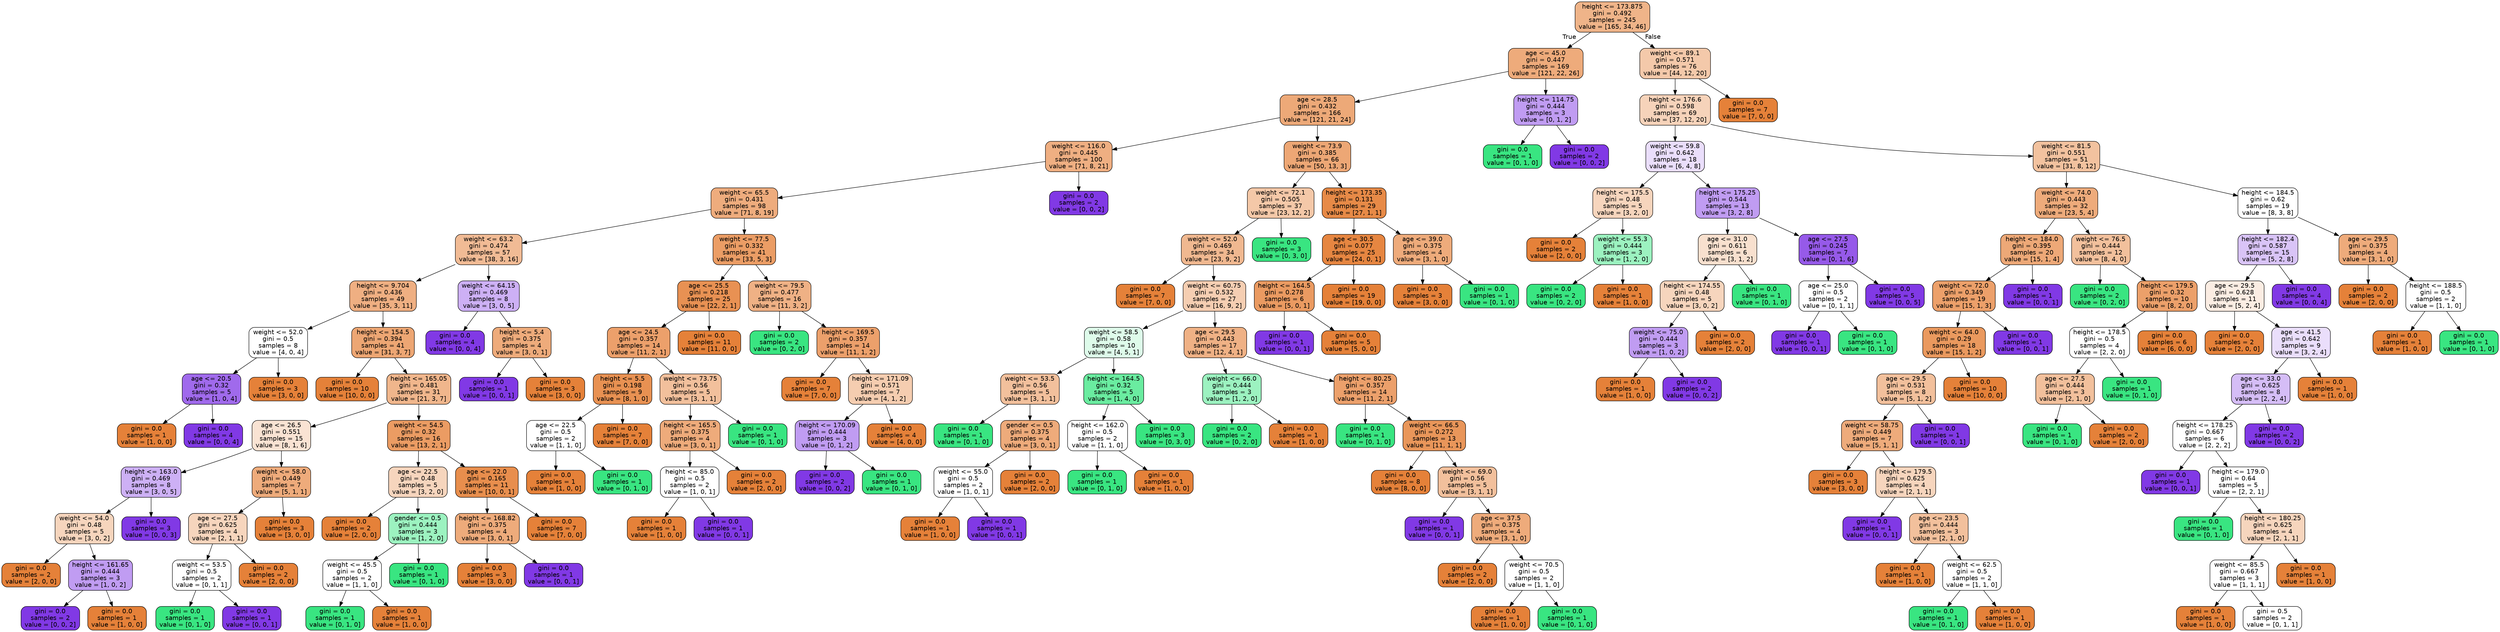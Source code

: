 digraph Tree {
node [shape=box, style="filled, rounded", color="black", fontname=helvetica] ;
edge [fontname=helvetica] ;
0 [label="height <= 173.875\ngini = 0.492\nsamples = 245\nvalue = [165, 34, 46]", fillcolor="#efb489"] ;
1 [label="age <= 45.0\ngini = 0.447\nsamples = 169\nvalue = [121, 22, 26]", fillcolor="#eeab7b"] ;
0 -> 1 [labeldistance=2.5, labelangle=45, headlabel="True"] ;
2 [label="age <= 28.5\ngini = 0.432\nsamples = 166\nvalue = [121, 21, 24]", fillcolor="#eda978"] ;
1 -> 2 ;
3 [label="weight <= 116.0\ngini = 0.445\nsamples = 100\nvalue = [71, 8, 21]", fillcolor="#efaf82"] ;
2 -> 3 ;
4 [label="weight <= 65.5\ngini = 0.431\nsamples = 98\nvalue = [71, 8, 19]", fillcolor="#eeac7d"] ;
3 -> 4 ;
5 [label="weight <= 63.2\ngini = 0.474\nsamples = 57\nvalue = [38, 3, 16]", fillcolor="#f1bb95"] ;
4 -> 5 ;
6 [label="height <= 9.704\ngini = 0.436\nsamples = 49\nvalue = [35, 3, 11]", fillcolor="#efaf82"] ;
5 -> 6 ;
7 [label="weight <= 52.0\ngini = 0.5\nsamples = 8\nvalue = [4, 0, 4]", fillcolor="#ffffff"] ;
6 -> 7 ;
8 [label="age <= 20.5\ngini = 0.32\nsamples = 5\nvalue = [1, 0, 4]", fillcolor="#a06aec"] ;
7 -> 8 ;
9 [label="gini = 0.0\nsamples = 1\nvalue = [1, 0, 0]", fillcolor="#e58139"] ;
8 -> 9 ;
10 [label="gini = 0.0\nsamples = 4\nvalue = [0, 0, 4]", fillcolor="#8139e5"] ;
8 -> 10 ;
11 [label="gini = 0.0\nsamples = 3\nvalue = [3, 0, 0]", fillcolor="#e58139"] ;
7 -> 11 ;
12 [label="height <= 154.5\ngini = 0.394\nsamples = 41\nvalue = [31, 3, 7]", fillcolor="#eda673"] ;
6 -> 12 ;
13 [label="gini = 0.0\nsamples = 10\nvalue = [10, 0, 0]", fillcolor="#e58139"] ;
12 -> 13 ;
14 [label="height <= 165.05\ngini = 0.481\nsamples = 31\nvalue = [21, 3, 7]", fillcolor="#f0b68c"] ;
12 -> 14 ;
15 [label="age <= 26.5\ngini = 0.551\nsamples = 15\nvalue = [8, 1, 6]", fillcolor="#f9e3d3"] ;
14 -> 15 ;
16 [label="height <= 163.0\ngini = 0.469\nsamples = 8\nvalue = [3, 0, 5]", fillcolor="#cdb0f5"] ;
15 -> 16 ;
17 [label="weight <= 54.0\ngini = 0.48\nsamples = 5\nvalue = [3, 0, 2]", fillcolor="#f6d5bd"] ;
16 -> 17 ;
18 [label="gini = 0.0\nsamples = 2\nvalue = [2, 0, 0]", fillcolor="#e58139"] ;
17 -> 18 ;
19 [label="height <= 161.65\ngini = 0.444\nsamples = 3\nvalue = [1, 0, 2]", fillcolor="#c09cf2"] ;
17 -> 19 ;
20 [label="gini = 0.0\nsamples = 2\nvalue = [0, 0, 2]", fillcolor="#8139e5"] ;
19 -> 20 ;
21 [label="gini = 0.0\nsamples = 1\nvalue = [1, 0, 0]", fillcolor="#e58139"] ;
19 -> 21 ;
22 [label="gini = 0.0\nsamples = 3\nvalue = [0, 0, 3]", fillcolor="#8139e5"] ;
16 -> 22 ;
23 [label="weight <= 58.0\ngini = 0.449\nsamples = 7\nvalue = [5, 1, 1]", fillcolor="#eeab7b"] ;
15 -> 23 ;
24 [label="age <= 27.5\ngini = 0.625\nsamples = 4\nvalue = [2, 1, 1]", fillcolor="#f6d5bd"] ;
23 -> 24 ;
25 [label="weight <= 53.5\ngini = 0.5\nsamples = 2\nvalue = [0, 1, 1]", fillcolor="#ffffff"] ;
24 -> 25 ;
26 [label="gini = 0.0\nsamples = 1\nvalue = [0, 1, 0]", fillcolor="#39e581"] ;
25 -> 26 ;
27 [label="gini = 0.0\nsamples = 1\nvalue = [0, 0, 1]", fillcolor="#8139e5"] ;
25 -> 27 ;
28 [label="gini = 0.0\nsamples = 2\nvalue = [2, 0, 0]", fillcolor="#e58139"] ;
24 -> 28 ;
29 [label="gini = 0.0\nsamples = 3\nvalue = [3, 0, 0]", fillcolor="#e58139"] ;
23 -> 29 ;
30 [label="weight <= 54.5\ngini = 0.32\nsamples = 16\nvalue = [13, 2, 1]", fillcolor="#eb9c63"] ;
14 -> 30 ;
31 [label="age <= 22.5\ngini = 0.48\nsamples = 5\nvalue = [3, 2, 0]", fillcolor="#f6d5bd"] ;
30 -> 31 ;
32 [label="gini = 0.0\nsamples = 2\nvalue = [2, 0, 0]", fillcolor="#e58139"] ;
31 -> 32 ;
33 [label="gender <= 0.5\ngini = 0.444\nsamples = 3\nvalue = [1, 2, 0]", fillcolor="#9cf2c0"] ;
31 -> 33 ;
34 [label="weight <= 45.5\ngini = 0.5\nsamples = 2\nvalue = [1, 1, 0]", fillcolor="#ffffff"] ;
33 -> 34 ;
35 [label="gini = 0.0\nsamples = 1\nvalue = [0, 1, 0]", fillcolor="#39e581"] ;
34 -> 35 ;
36 [label="gini = 0.0\nsamples = 1\nvalue = [1, 0, 0]", fillcolor="#e58139"] ;
34 -> 36 ;
37 [label="gini = 0.0\nsamples = 1\nvalue = [0, 1, 0]", fillcolor="#39e581"] ;
33 -> 37 ;
38 [label="age <= 22.0\ngini = 0.165\nsamples = 11\nvalue = [10, 0, 1]", fillcolor="#e88e4d"] ;
30 -> 38 ;
39 [label="height <= 168.82\ngini = 0.375\nsamples = 4\nvalue = [3, 0, 1]", fillcolor="#eeab7b"] ;
38 -> 39 ;
40 [label="gini = 0.0\nsamples = 3\nvalue = [3, 0, 0]", fillcolor="#e58139"] ;
39 -> 40 ;
41 [label="gini = 0.0\nsamples = 1\nvalue = [0, 0, 1]", fillcolor="#8139e5"] ;
39 -> 41 ;
42 [label="gini = 0.0\nsamples = 7\nvalue = [7, 0, 0]", fillcolor="#e58139"] ;
38 -> 42 ;
43 [label="weight <= 64.15\ngini = 0.469\nsamples = 8\nvalue = [3, 0, 5]", fillcolor="#cdb0f5"] ;
5 -> 43 ;
44 [label="gini = 0.0\nsamples = 4\nvalue = [0, 0, 4]", fillcolor="#8139e5"] ;
43 -> 44 ;
45 [label="height <= 5.4\ngini = 0.375\nsamples = 4\nvalue = [3, 0, 1]", fillcolor="#eeab7b"] ;
43 -> 45 ;
46 [label="gini = 0.0\nsamples = 1\nvalue = [0, 0, 1]", fillcolor="#8139e5"] ;
45 -> 46 ;
47 [label="gini = 0.0\nsamples = 3\nvalue = [3, 0, 0]", fillcolor="#e58139"] ;
45 -> 47 ;
48 [label="weight <= 77.5\ngini = 0.332\nsamples = 41\nvalue = [33, 5, 3]", fillcolor="#eb9d65"] ;
4 -> 48 ;
49 [label="age <= 25.5\ngini = 0.218\nsamples = 25\nvalue = [22, 2, 1]", fillcolor="#e89153"] ;
48 -> 49 ;
50 [label="age <= 24.5\ngini = 0.357\nsamples = 14\nvalue = [11, 2, 1]", fillcolor="#eca06b"] ;
49 -> 50 ;
51 [label="height <= 5.5\ngini = 0.198\nsamples = 9\nvalue = [8, 1, 0]", fillcolor="#e89152"] ;
50 -> 51 ;
52 [label="age <= 22.5\ngini = 0.5\nsamples = 2\nvalue = [1, 1, 0]", fillcolor="#ffffff"] ;
51 -> 52 ;
53 [label="gini = 0.0\nsamples = 1\nvalue = [1, 0, 0]", fillcolor="#e58139"] ;
52 -> 53 ;
54 [label="gini = 0.0\nsamples = 1\nvalue = [0, 1, 0]", fillcolor="#39e581"] ;
52 -> 54 ;
55 [label="gini = 0.0\nsamples = 7\nvalue = [7, 0, 0]", fillcolor="#e58139"] ;
51 -> 55 ;
56 [label="weight <= 73.75\ngini = 0.56\nsamples = 5\nvalue = [3, 1, 1]", fillcolor="#f2c09c"] ;
50 -> 56 ;
57 [label="height <= 165.5\ngini = 0.375\nsamples = 4\nvalue = [3, 0, 1]", fillcolor="#eeab7b"] ;
56 -> 57 ;
58 [label="height <= 85.0\ngini = 0.5\nsamples = 2\nvalue = [1, 0, 1]", fillcolor="#ffffff"] ;
57 -> 58 ;
59 [label="gini = 0.0\nsamples = 1\nvalue = [1, 0, 0]", fillcolor="#e58139"] ;
58 -> 59 ;
60 [label="gini = 0.0\nsamples = 1\nvalue = [0, 0, 1]", fillcolor="#8139e5"] ;
58 -> 60 ;
61 [label="gini = 0.0\nsamples = 2\nvalue = [2, 0, 0]", fillcolor="#e58139"] ;
57 -> 61 ;
62 [label="gini = 0.0\nsamples = 1\nvalue = [0, 1, 0]", fillcolor="#39e581"] ;
56 -> 62 ;
63 [label="gini = 0.0\nsamples = 11\nvalue = [11, 0, 0]", fillcolor="#e58139"] ;
49 -> 63 ;
64 [label="weight <= 79.5\ngini = 0.477\nsamples = 16\nvalue = [11, 3, 2]", fillcolor="#efb185"] ;
48 -> 64 ;
65 [label="gini = 0.0\nsamples = 2\nvalue = [0, 2, 0]", fillcolor="#39e581"] ;
64 -> 65 ;
66 [label="height <= 169.5\ngini = 0.357\nsamples = 14\nvalue = [11, 1, 2]", fillcolor="#eca06b"] ;
64 -> 66 ;
67 [label="gini = 0.0\nsamples = 7\nvalue = [7, 0, 0]", fillcolor="#e58139"] ;
66 -> 67 ;
68 [label="height <= 171.09\ngini = 0.571\nsamples = 7\nvalue = [4, 1, 2]", fillcolor="#f5cdb0"] ;
66 -> 68 ;
69 [label="height <= 170.09\ngini = 0.444\nsamples = 3\nvalue = [0, 1, 2]", fillcolor="#c09cf2"] ;
68 -> 69 ;
70 [label="gini = 0.0\nsamples = 2\nvalue = [0, 0, 2]", fillcolor="#8139e5"] ;
69 -> 70 ;
71 [label="gini = 0.0\nsamples = 1\nvalue = [0, 1, 0]", fillcolor="#39e581"] ;
69 -> 71 ;
72 [label="gini = 0.0\nsamples = 4\nvalue = [4, 0, 0]", fillcolor="#e58139"] ;
68 -> 72 ;
73 [label="gini = 0.0\nsamples = 2\nvalue = [0, 0, 2]", fillcolor="#8139e5"] ;
3 -> 73 ;
74 [label="weight <= 73.9\ngini = 0.385\nsamples = 66\nvalue = [50, 13, 3]", fillcolor="#eda775"] ;
2 -> 74 ;
75 [label="weight <= 72.1\ngini = 0.505\nsamples = 37\nvalue = [23, 12, 2]", fillcolor="#f4c8a8"] ;
74 -> 75 ;
76 [label="weight <= 52.0\ngini = 0.469\nsamples = 34\nvalue = [23, 9, 2]", fillcolor="#f0b890"] ;
75 -> 76 ;
77 [label="gini = 0.0\nsamples = 7\nvalue = [7, 0, 0]", fillcolor="#e58139"] ;
76 -> 77 ;
78 [label="weight <= 60.75\ngini = 0.532\nsamples = 27\nvalue = [16, 9, 2]", fillcolor="#f5ceb2"] ;
76 -> 78 ;
79 [label="weight <= 58.5\ngini = 0.58\nsamples = 10\nvalue = [4, 5, 1]", fillcolor="#defbea"] ;
78 -> 79 ;
80 [label="weight <= 53.5\ngini = 0.56\nsamples = 5\nvalue = [3, 1, 1]", fillcolor="#f2c09c"] ;
79 -> 80 ;
81 [label="gini = 0.0\nsamples = 1\nvalue = [0, 1, 0]", fillcolor="#39e581"] ;
80 -> 81 ;
82 [label="gender <= 0.5\ngini = 0.375\nsamples = 4\nvalue = [3, 0, 1]", fillcolor="#eeab7b"] ;
80 -> 82 ;
83 [label="weight <= 55.0\ngini = 0.5\nsamples = 2\nvalue = [1, 0, 1]", fillcolor="#ffffff"] ;
82 -> 83 ;
84 [label="gini = 0.0\nsamples = 1\nvalue = [1, 0, 0]", fillcolor="#e58139"] ;
83 -> 84 ;
85 [label="gini = 0.0\nsamples = 1\nvalue = [0, 0, 1]", fillcolor="#8139e5"] ;
83 -> 85 ;
86 [label="gini = 0.0\nsamples = 2\nvalue = [2, 0, 0]", fillcolor="#e58139"] ;
82 -> 86 ;
87 [label="height <= 164.5\ngini = 0.32\nsamples = 5\nvalue = [1, 4, 0]", fillcolor="#6aeca0"] ;
79 -> 87 ;
88 [label="height <= 162.0\ngini = 0.5\nsamples = 2\nvalue = [1, 1, 0]", fillcolor="#ffffff"] ;
87 -> 88 ;
89 [label="gini = 0.0\nsamples = 1\nvalue = [0, 1, 0]", fillcolor="#39e581"] ;
88 -> 89 ;
90 [label="gini = 0.0\nsamples = 1\nvalue = [1, 0, 0]", fillcolor="#e58139"] ;
88 -> 90 ;
91 [label="gini = 0.0\nsamples = 3\nvalue = [0, 3, 0]", fillcolor="#39e581"] ;
87 -> 91 ;
92 [label="age <= 29.5\ngini = 0.443\nsamples = 17\nvalue = [12, 4, 1]", fillcolor="#efb185"] ;
78 -> 92 ;
93 [label="weight <= 66.0\ngini = 0.444\nsamples = 3\nvalue = [1, 2, 0]", fillcolor="#9cf2c0"] ;
92 -> 93 ;
94 [label="gini = 0.0\nsamples = 2\nvalue = [0, 2, 0]", fillcolor="#39e581"] ;
93 -> 94 ;
95 [label="gini = 0.0\nsamples = 1\nvalue = [1, 0, 0]", fillcolor="#e58139"] ;
93 -> 95 ;
96 [label="height <= 80.25\ngini = 0.357\nsamples = 14\nvalue = [11, 2, 1]", fillcolor="#eca06b"] ;
92 -> 96 ;
97 [label="gini = 0.0\nsamples = 1\nvalue = [0, 1, 0]", fillcolor="#39e581"] ;
96 -> 97 ;
98 [label="weight <= 66.5\ngini = 0.272\nsamples = 13\nvalue = [11, 1, 1]", fillcolor="#e9965a"] ;
96 -> 98 ;
99 [label="gini = 0.0\nsamples = 8\nvalue = [8, 0, 0]", fillcolor="#e58139"] ;
98 -> 99 ;
100 [label="weight <= 69.0\ngini = 0.56\nsamples = 5\nvalue = [3, 1, 1]", fillcolor="#f2c09c"] ;
98 -> 100 ;
101 [label="gini = 0.0\nsamples = 1\nvalue = [0, 0, 1]", fillcolor="#8139e5"] ;
100 -> 101 ;
102 [label="age <= 37.5\ngini = 0.375\nsamples = 4\nvalue = [3, 1, 0]", fillcolor="#eeab7b"] ;
100 -> 102 ;
103 [label="gini = 0.0\nsamples = 2\nvalue = [2, 0, 0]", fillcolor="#e58139"] ;
102 -> 103 ;
104 [label="weight <= 70.5\ngini = 0.5\nsamples = 2\nvalue = [1, 1, 0]", fillcolor="#ffffff"] ;
102 -> 104 ;
105 [label="gini = 0.0\nsamples = 1\nvalue = [1, 0, 0]", fillcolor="#e58139"] ;
104 -> 105 ;
106 [label="gini = 0.0\nsamples = 1\nvalue = [0, 1, 0]", fillcolor="#39e581"] ;
104 -> 106 ;
107 [label="gini = 0.0\nsamples = 3\nvalue = [0, 3, 0]", fillcolor="#39e581"] ;
75 -> 107 ;
108 [label="height <= 173.35\ngini = 0.131\nsamples = 29\nvalue = [27, 1, 1]", fillcolor="#e78a47"] ;
74 -> 108 ;
109 [label="age <= 30.5\ngini = 0.077\nsamples = 25\nvalue = [24, 0, 1]", fillcolor="#e68641"] ;
108 -> 109 ;
110 [label="height <= 164.5\ngini = 0.278\nsamples = 6\nvalue = [5, 0, 1]", fillcolor="#ea9a61"] ;
109 -> 110 ;
111 [label="gini = 0.0\nsamples = 1\nvalue = [0, 0, 1]", fillcolor="#8139e5"] ;
110 -> 111 ;
112 [label="gini = 0.0\nsamples = 5\nvalue = [5, 0, 0]", fillcolor="#e58139"] ;
110 -> 112 ;
113 [label="gini = 0.0\nsamples = 19\nvalue = [19, 0, 0]", fillcolor="#e58139"] ;
109 -> 113 ;
114 [label="age <= 39.0\ngini = 0.375\nsamples = 4\nvalue = [3, 1, 0]", fillcolor="#eeab7b"] ;
108 -> 114 ;
115 [label="gini = 0.0\nsamples = 3\nvalue = [3, 0, 0]", fillcolor="#e58139"] ;
114 -> 115 ;
116 [label="gini = 0.0\nsamples = 1\nvalue = [0, 1, 0]", fillcolor="#39e581"] ;
114 -> 116 ;
117 [label="height <= 114.75\ngini = 0.444\nsamples = 3\nvalue = [0, 1, 2]", fillcolor="#c09cf2"] ;
1 -> 117 ;
118 [label="gini = 0.0\nsamples = 1\nvalue = [0, 1, 0]", fillcolor="#39e581"] ;
117 -> 118 ;
119 [label="gini = 0.0\nsamples = 2\nvalue = [0, 0, 2]", fillcolor="#8139e5"] ;
117 -> 119 ;
120 [label="weight <= 89.1\ngini = 0.571\nsamples = 76\nvalue = [44, 12, 20]", fillcolor="#f4c9aa"] ;
0 -> 120 [labeldistance=2.5, labelangle=-45, headlabel="False"] ;
121 [label="height <= 176.6\ngini = 0.598\nsamples = 69\nvalue = [37, 12, 20]", fillcolor="#f6d3ba"] ;
120 -> 121 ;
122 [label="weight <= 59.8\ngini = 0.642\nsamples = 18\nvalue = [6, 4, 8]", fillcolor="#eadefb"] ;
121 -> 122 ;
123 [label="height <= 175.5\ngini = 0.48\nsamples = 5\nvalue = [3, 2, 0]", fillcolor="#f6d5bd"] ;
122 -> 123 ;
124 [label="gini = 0.0\nsamples = 2\nvalue = [2, 0, 0]", fillcolor="#e58139"] ;
123 -> 124 ;
125 [label="weight <= 55.3\ngini = 0.444\nsamples = 3\nvalue = [1, 2, 0]", fillcolor="#9cf2c0"] ;
123 -> 125 ;
126 [label="gini = 0.0\nsamples = 2\nvalue = [0, 2, 0]", fillcolor="#39e581"] ;
125 -> 126 ;
127 [label="gini = 0.0\nsamples = 1\nvalue = [1, 0, 0]", fillcolor="#e58139"] ;
125 -> 127 ;
128 [label="height <= 175.25\ngini = 0.544\nsamples = 13\nvalue = [3, 2, 8]", fillcolor="#c09cf2"] ;
122 -> 128 ;
129 [label="age <= 31.0\ngini = 0.611\nsamples = 6\nvalue = [3, 1, 2]", fillcolor="#f8e0ce"] ;
128 -> 129 ;
130 [label="height <= 174.55\ngini = 0.48\nsamples = 5\nvalue = [3, 0, 2]", fillcolor="#f6d5bd"] ;
129 -> 130 ;
131 [label="weight <= 75.0\ngini = 0.444\nsamples = 3\nvalue = [1, 0, 2]", fillcolor="#c09cf2"] ;
130 -> 131 ;
132 [label="gini = 0.0\nsamples = 1\nvalue = [1, 0, 0]", fillcolor="#e58139"] ;
131 -> 132 ;
133 [label="gini = 0.0\nsamples = 2\nvalue = [0, 0, 2]", fillcolor="#8139e5"] ;
131 -> 133 ;
134 [label="gini = 0.0\nsamples = 2\nvalue = [2, 0, 0]", fillcolor="#e58139"] ;
130 -> 134 ;
135 [label="gini = 0.0\nsamples = 1\nvalue = [0, 1, 0]", fillcolor="#39e581"] ;
129 -> 135 ;
136 [label="age <= 27.5\ngini = 0.245\nsamples = 7\nvalue = [0, 1, 6]", fillcolor="#965ae9"] ;
128 -> 136 ;
137 [label="age <= 25.0\ngini = 0.5\nsamples = 2\nvalue = [0, 1, 1]", fillcolor="#ffffff"] ;
136 -> 137 ;
138 [label="gini = 0.0\nsamples = 1\nvalue = [0, 0, 1]", fillcolor="#8139e5"] ;
137 -> 138 ;
139 [label="gini = 0.0\nsamples = 1\nvalue = [0, 1, 0]", fillcolor="#39e581"] ;
137 -> 139 ;
140 [label="gini = 0.0\nsamples = 5\nvalue = [0, 0, 5]", fillcolor="#8139e5"] ;
136 -> 140 ;
141 [label="weight <= 81.5\ngini = 0.551\nsamples = 51\nvalue = [31, 8, 12]", fillcolor="#f2c29f"] ;
121 -> 141 ;
142 [label="weight <= 74.0\ngini = 0.443\nsamples = 32\nvalue = [23, 5, 4]", fillcolor="#eeab7b"] ;
141 -> 142 ;
143 [label="height <= 184.0\ngini = 0.395\nsamples = 20\nvalue = [15, 1, 4]", fillcolor="#eda877"] ;
142 -> 143 ;
144 [label="weight <= 72.0\ngini = 0.349\nsamples = 19\nvalue = [15, 1, 3]", fillcolor="#eca06a"] ;
143 -> 144 ;
145 [label="weight <= 64.0\ngini = 0.29\nsamples = 18\nvalue = [15, 1, 2]", fillcolor="#ea995e"] ;
144 -> 145 ;
146 [label="age <= 29.5\ngini = 0.531\nsamples = 8\nvalue = [5, 1, 2]", fillcolor="#f2c09c"] ;
145 -> 146 ;
147 [label="weight <= 58.75\ngini = 0.449\nsamples = 7\nvalue = [5, 1, 1]", fillcolor="#eeab7b"] ;
146 -> 147 ;
148 [label="gini = 0.0\nsamples = 3\nvalue = [3, 0, 0]", fillcolor="#e58139"] ;
147 -> 148 ;
149 [label="height <= 179.5\ngini = 0.625\nsamples = 4\nvalue = [2, 1, 1]", fillcolor="#f6d5bd"] ;
147 -> 149 ;
150 [label="gini = 0.0\nsamples = 1\nvalue = [0, 0, 1]", fillcolor="#8139e5"] ;
149 -> 150 ;
151 [label="age <= 23.5\ngini = 0.444\nsamples = 3\nvalue = [2, 1, 0]", fillcolor="#f2c09c"] ;
149 -> 151 ;
152 [label="gini = 0.0\nsamples = 1\nvalue = [1, 0, 0]", fillcolor="#e58139"] ;
151 -> 152 ;
153 [label="weight <= 62.5\ngini = 0.5\nsamples = 2\nvalue = [1, 1, 0]", fillcolor="#ffffff"] ;
151 -> 153 ;
154 [label="gini = 0.0\nsamples = 1\nvalue = [0, 1, 0]", fillcolor="#39e581"] ;
153 -> 154 ;
155 [label="gini = 0.0\nsamples = 1\nvalue = [1, 0, 0]", fillcolor="#e58139"] ;
153 -> 155 ;
156 [label="gini = 0.0\nsamples = 1\nvalue = [0, 0, 1]", fillcolor="#8139e5"] ;
146 -> 156 ;
157 [label="gini = 0.0\nsamples = 10\nvalue = [10, 0, 0]", fillcolor="#e58139"] ;
145 -> 157 ;
158 [label="gini = 0.0\nsamples = 1\nvalue = [0, 0, 1]", fillcolor="#8139e5"] ;
144 -> 158 ;
159 [label="gini = 0.0\nsamples = 1\nvalue = [0, 0, 1]", fillcolor="#8139e5"] ;
143 -> 159 ;
160 [label="weight <= 76.5\ngini = 0.444\nsamples = 12\nvalue = [8, 4, 0]", fillcolor="#f2c09c"] ;
142 -> 160 ;
161 [label="gini = 0.0\nsamples = 2\nvalue = [0, 2, 0]", fillcolor="#39e581"] ;
160 -> 161 ;
162 [label="height <= 179.5\ngini = 0.32\nsamples = 10\nvalue = [8, 2, 0]", fillcolor="#eca06a"] ;
160 -> 162 ;
163 [label="height <= 178.5\ngini = 0.5\nsamples = 4\nvalue = [2, 2, 0]", fillcolor="#ffffff"] ;
162 -> 163 ;
164 [label="age <= 27.5\ngini = 0.444\nsamples = 3\nvalue = [2, 1, 0]", fillcolor="#f2c09c"] ;
163 -> 164 ;
165 [label="gini = 0.0\nsamples = 1\nvalue = [0, 1, 0]", fillcolor="#39e581"] ;
164 -> 165 ;
166 [label="gini = 0.0\nsamples = 2\nvalue = [2, 0, 0]", fillcolor="#e58139"] ;
164 -> 166 ;
167 [label="gini = 0.0\nsamples = 1\nvalue = [0, 1, 0]", fillcolor="#39e581"] ;
163 -> 167 ;
168 [label="gini = 0.0\nsamples = 6\nvalue = [6, 0, 0]", fillcolor="#e58139"] ;
162 -> 168 ;
169 [label="height <= 184.5\ngini = 0.62\nsamples = 19\nvalue = [8, 3, 8]", fillcolor="#ffffff"] ;
141 -> 169 ;
170 [label="height <= 182.4\ngini = 0.587\nsamples = 15\nvalue = [5, 2, 8]", fillcolor="#d9c4f7"] ;
169 -> 170 ;
171 [label="age <= 29.5\ngini = 0.628\nsamples = 11\nvalue = [5, 2, 4]", fillcolor="#fbede3"] ;
170 -> 171 ;
172 [label="gini = 0.0\nsamples = 2\nvalue = [2, 0, 0]", fillcolor="#e58139"] ;
171 -> 172 ;
173 [label="age <= 41.5\ngini = 0.642\nsamples = 9\nvalue = [3, 2, 4]", fillcolor="#eadefb"] ;
171 -> 173 ;
174 [label="age <= 33.0\ngini = 0.625\nsamples = 8\nvalue = [2, 2, 4]", fillcolor="#d5bdf6"] ;
173 -> 174 ;
175 [label="height <= 178.25\ngini = 0.667\nsamples = 6\nvalue = [2, 2, 2]", fillcolor="#ffffff"] ;
174 -> 175 ;
176 [label="gini = 0.0\nsamples = 1\nvalue = [0, 0, 1]", fillcolor="#8139e5"] ;
175 -> 176 ;
177 [label="height <= 179.0\ngini = 0.64\nsamples = 5\nvalue = [2, 2, 1]", fillcolor="#ffffff"] ;
175 -> 177 ;
178 [label="gini = 0.0\nsamples = 1\nvalue = [0, 1, 0]", fillcolor="#39e581"] ;
177 -> 178 ;
179 [label="height <= 180.25\ngini = 0.625\nsamples = 4\nvalue = [2, 1, 1]", fillcolor="#f6d5bd"] ;
177 -> 179 ;
180 [label="weight <= 85.5\ngini = 0.667\nsamples = 3\nvalue = [1, 1, 1]", fillcolor="#ffffff"] ;
179 -> 180 ;
181 [label="gini = 0.0\nsamples = 1\nvalue = [1, 0, 0]", fillcolor="#e58139"] ;
180 -> 181 ;
182 [label="gini = 0.5\nsamples = 2\nvalue = [0, 1, 1]", fillcolor="#ffffff"] ;
180 -> 182 ;
183 [label="gini = 0.0\nsamples = 1\nvalue = [1, 0, 0]", fillcolor="#e58139"] ;
179 -> 183 ;
184 [label="gini = 0.0\nsamples = 2\nvalue = [0, 0, 2]", fillcolor="#8139e5"] ;
174 -> 184 ;
185 [label="gini = 0.0\nsamples = 1\nvalue = [1, 0, 0]", fillcolor="#e58139"] ;
173 -> 185 ;
186 [label="gini = 0.0\nsamples = 4\nvalue = [0, 0, 4]", fillcolor="#8139e5"] ;
170 -> 186 ;
187 [label="age <= 29.5\ngini = 0.375\nsamples = 4\nvalue = [3, 1, 0]", fillcolor="#eeab7b"] ;
169 -> 187 ;
188 [label="gini = 0.0\nsamples = 2\nvalue = [2, 0, 0]", fillcolor="#e58139"] ;
187 -> 188 ;
189 [label="height <= 188.5\ngini = 0.5\nsamples = 2\nvalue = [1, 1, 0]", fillcolor="#ffffff"] ;
187 -> 189 ;
190 [label="gini = 0.0\nsamples = 1\nvalue = [1, 0, 0]", fillcolor="#e58139"] ;
189 -> 190 ;
191 [label="gini = 0.0\nsamples = 1\nvalue = [0, 1, 0]", fillcolor="#39e581"] ;
189 -> 191 ;
192 [label="gini = 0.0\nsamples = 7\nvalue = [7, 0, 0]", fillcolor="#e58139"] ;
120 -> 192 ;
}